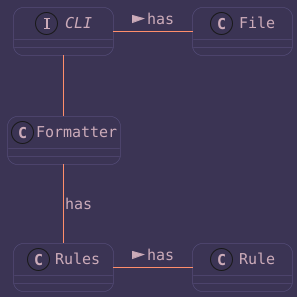 #class
    @startuml project
        skinparam backgroundColor #3B3454
        skinparam minClassWidth 100
        skinparam defaultFontSize 15
        skinparam defaultFontName DejaVu Sans Mono
        skinparam DefaultMonospacedFontName Dejavu Sans Mono
        skinparam defaultFontColor #CCABB9
        skinparam ActorBorderColor #5C5383
        skinparam ClassBorderColor #5C5383
        skinparam ClassBackgroundColor #3B3454
        skinparam ArrowColor #FF8E6B
        skinparam RoundCorner 20
        interface CLI << (I,#3B3454) >>
        class Formatter << (C,#3B3454) >>
        class Rules << (C,#3B3454) >>
        class Rule << (C,#3B3454) >>
        class File << (C,#3B3454) >>


    Rules - Rule : has >
    CLI - File : has >
    CLI -- Formatter
    Formatter -- Rules : has

    @enduml project
#sequence
    @startuml sequence
        skinparam backgroundColor #3B3454
        skinparam minClassWidth 100
        skinparam defaultFontSize 15
        skinparam defaultFontName DejaVu Sans Mono
        skinparam DefaultMonospacedFontName Dejavu Sans Mono
        skinparam defaultFontColor #CCABB9
        skinparam ActorBorderColor #5C5383
        skinparam ParticipantBorderColor #5C5383
        skinparam ParticipantBackgroundColor #3B3454
        skinparam ArrowColor #FF8E6B
        skinparam RoundCorner 20
        skinparam SequenceLifeLineBorderColor #5C5383
        skinparam SequenceLifeLineBackgroundColor #3B3454


    Activate CLI
    participant Formatter
    participant Rules
    participant Rule1
    participant Rule2
    Activate ProgressReporter
    CLI -> Formatter: File

    Activate Formatter

    Formatter -> Rules : getNextRule()
    Activate Rules

    Rules -> Rule1
    Activate Rule1

    Rule1 -> Rules : requirement and fix
    Deactivate Rule1

    Rules -> Formatter : requirement and fix
    Deactivate Rules

    Formatter -> ProgressReporter : Rule1 done

    Formatter -> Rules : getNextRule()
    Activate Rules

    Rules -> Rule2
    Activate Rule2

    Rule2 -> Rules : requirement and fix
    Deactivate Rule2

    Rules -> Formatter : requirement and fix
    Deactivate Rules

    Formatter -> ProgressReporter : Rule2 done

    Formatter -> Rules : getNextRule()
    Activate Rules

    Rules -> Formatter : null
    Deactivate Rules

    Formatter -> ProgressReporter : File formatted
    
    Formatter -> CLI: Formatted file
    Deactivate Formatter

    @enduml sequence
#tasks
    @startuml tasks
        skinparam backgroundColor #3B3454
        skinparam minClassWidth 200
        skinparam defaultFontSize 15
        skinparam defaultFontName DejaVu Sans Mono
        skinparam DefaultMonospacedFontName Dejavu Sans Mono
        skinparam defaultFontColor #CCABB9
        skinparam ActorBorderColor #5C5383
        skinparam ClassBorderColor #5C5383
        skinparam ClassBackgroundColor #3B3454
        skinparam ArrowColor #FF8E6B
        skinparam RoundCorner 20
    
    package Backlog {
        class ReadingOptions << (T,#3B3454) >>
        class ReadingFile << (T,#3B3454) >>
        class RuleReading << (T,#3B3454) >>
        class RuleChecking << (T,#3B3454) >>
        class TextFormatting << (T,#3B3454) >>
        class WritingNewFile << (T,#3B3454) >>

        ReadingFile -[hidden]- ReadingOptions
        ReadingOptions -[hidden]- RuleReading
        RuleReading -[hidden]- RuleChecking
        RuleChecking -[hidden]- TextFormatting
        TextFormatting -[hidden]- WritingNewFile
    }

    @enduml tasks
#Colors
    #3B3454
    #5C5484
    #FF8E6B
    #CCABB9